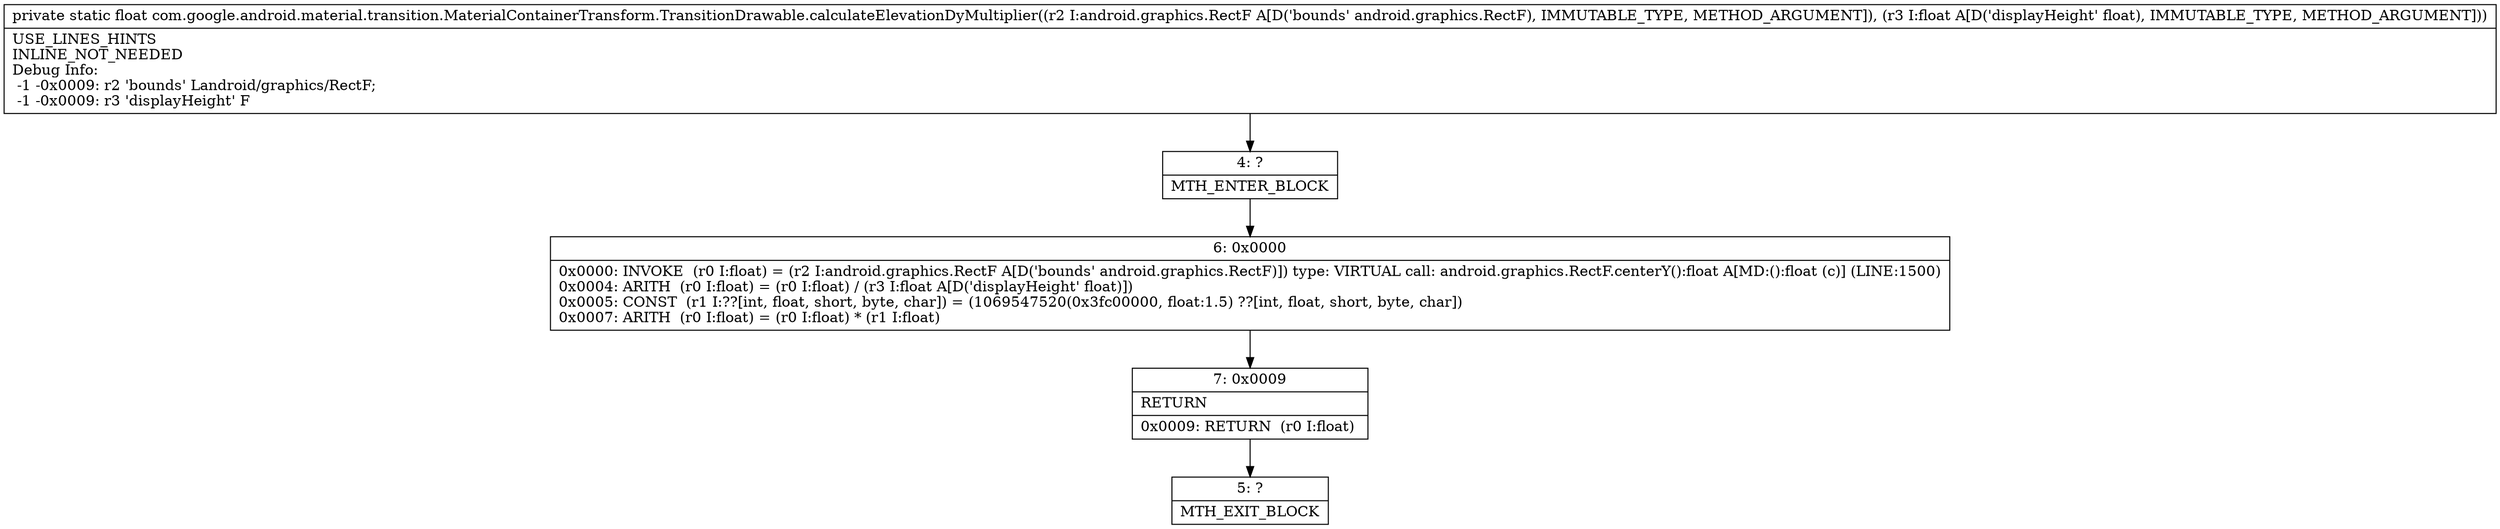digraph "CFG forcom.google.android.material.transition.MaterialContainerTransform.TransitionDrawable.calculateElevationDyMultiplier(Landroid\/graphics\/RectF;F)F" {
Node_4 [shape=record,label="{4\:\ ?|MTH_ENTER_BLOCK\l}"];
Node_6 [shape=record,label="{6\:\ 0x0000|0x0000: INVOKE  (r0 I:float) = (r2 I:android.graphics.RectF A[D('bounds' android.graphics.RectF)]) type: VIRTUAL call: android.graphics.RectF.centerY():float A[MD:():float (c)] (LINE:1500)\l0x0004: ARITH  (r0 I:float) = (r0 I:float) \/ (r3 I:float A[D('displayHeight' float)]) \l0x0005: CONST  (r1 I:??[int, float, short, byte, char]) = (1069547520(0x3fc00000, float:1.5) ??[int, float, short, byte, char]) \l0x0007: ARITH  (r0 I:float) = (r0 I:float) * (r1 I:float) \l}"];
Node_7 [shape=record,label="{7\:\ 0x0009|RETURN\l|0x0009: RETURN  (r0 I:float) \l}"];
Node_5 [shape=record,label="{5\:\ ?|MTH_EXIT_BLOCK\l}"];
MethodNode[shape=record,label="{private static float com.google.android.material.transition.MaterialContainerTransform.TransitionDrawable.calculateElevationDyMultiplier((r2 I:android.graphics.RectF A[D('bounds' android.graphics.RectF), IMMUTABLE_TYPE, METHOD_ARGUMENT]), (r3 I:float A[D('displayHeight' float), IMMUTABLE_TYPE, METHOD_ARGUMENT]))  | USE_LINES_HINTS\lINLINE_NOT_NEEDED\lDebug Info:\l  \-1 \-0x0009: r2 'bounds' Landroid\/graphics\/RectF;\l  \-1 \-0x0009: r3 'displayHeight' F\l}"];
MethodNode -> Node_4;Node_4 -> Node_6;
Node_6 -> Node_7;
Node_7 -> Node_5;
}

